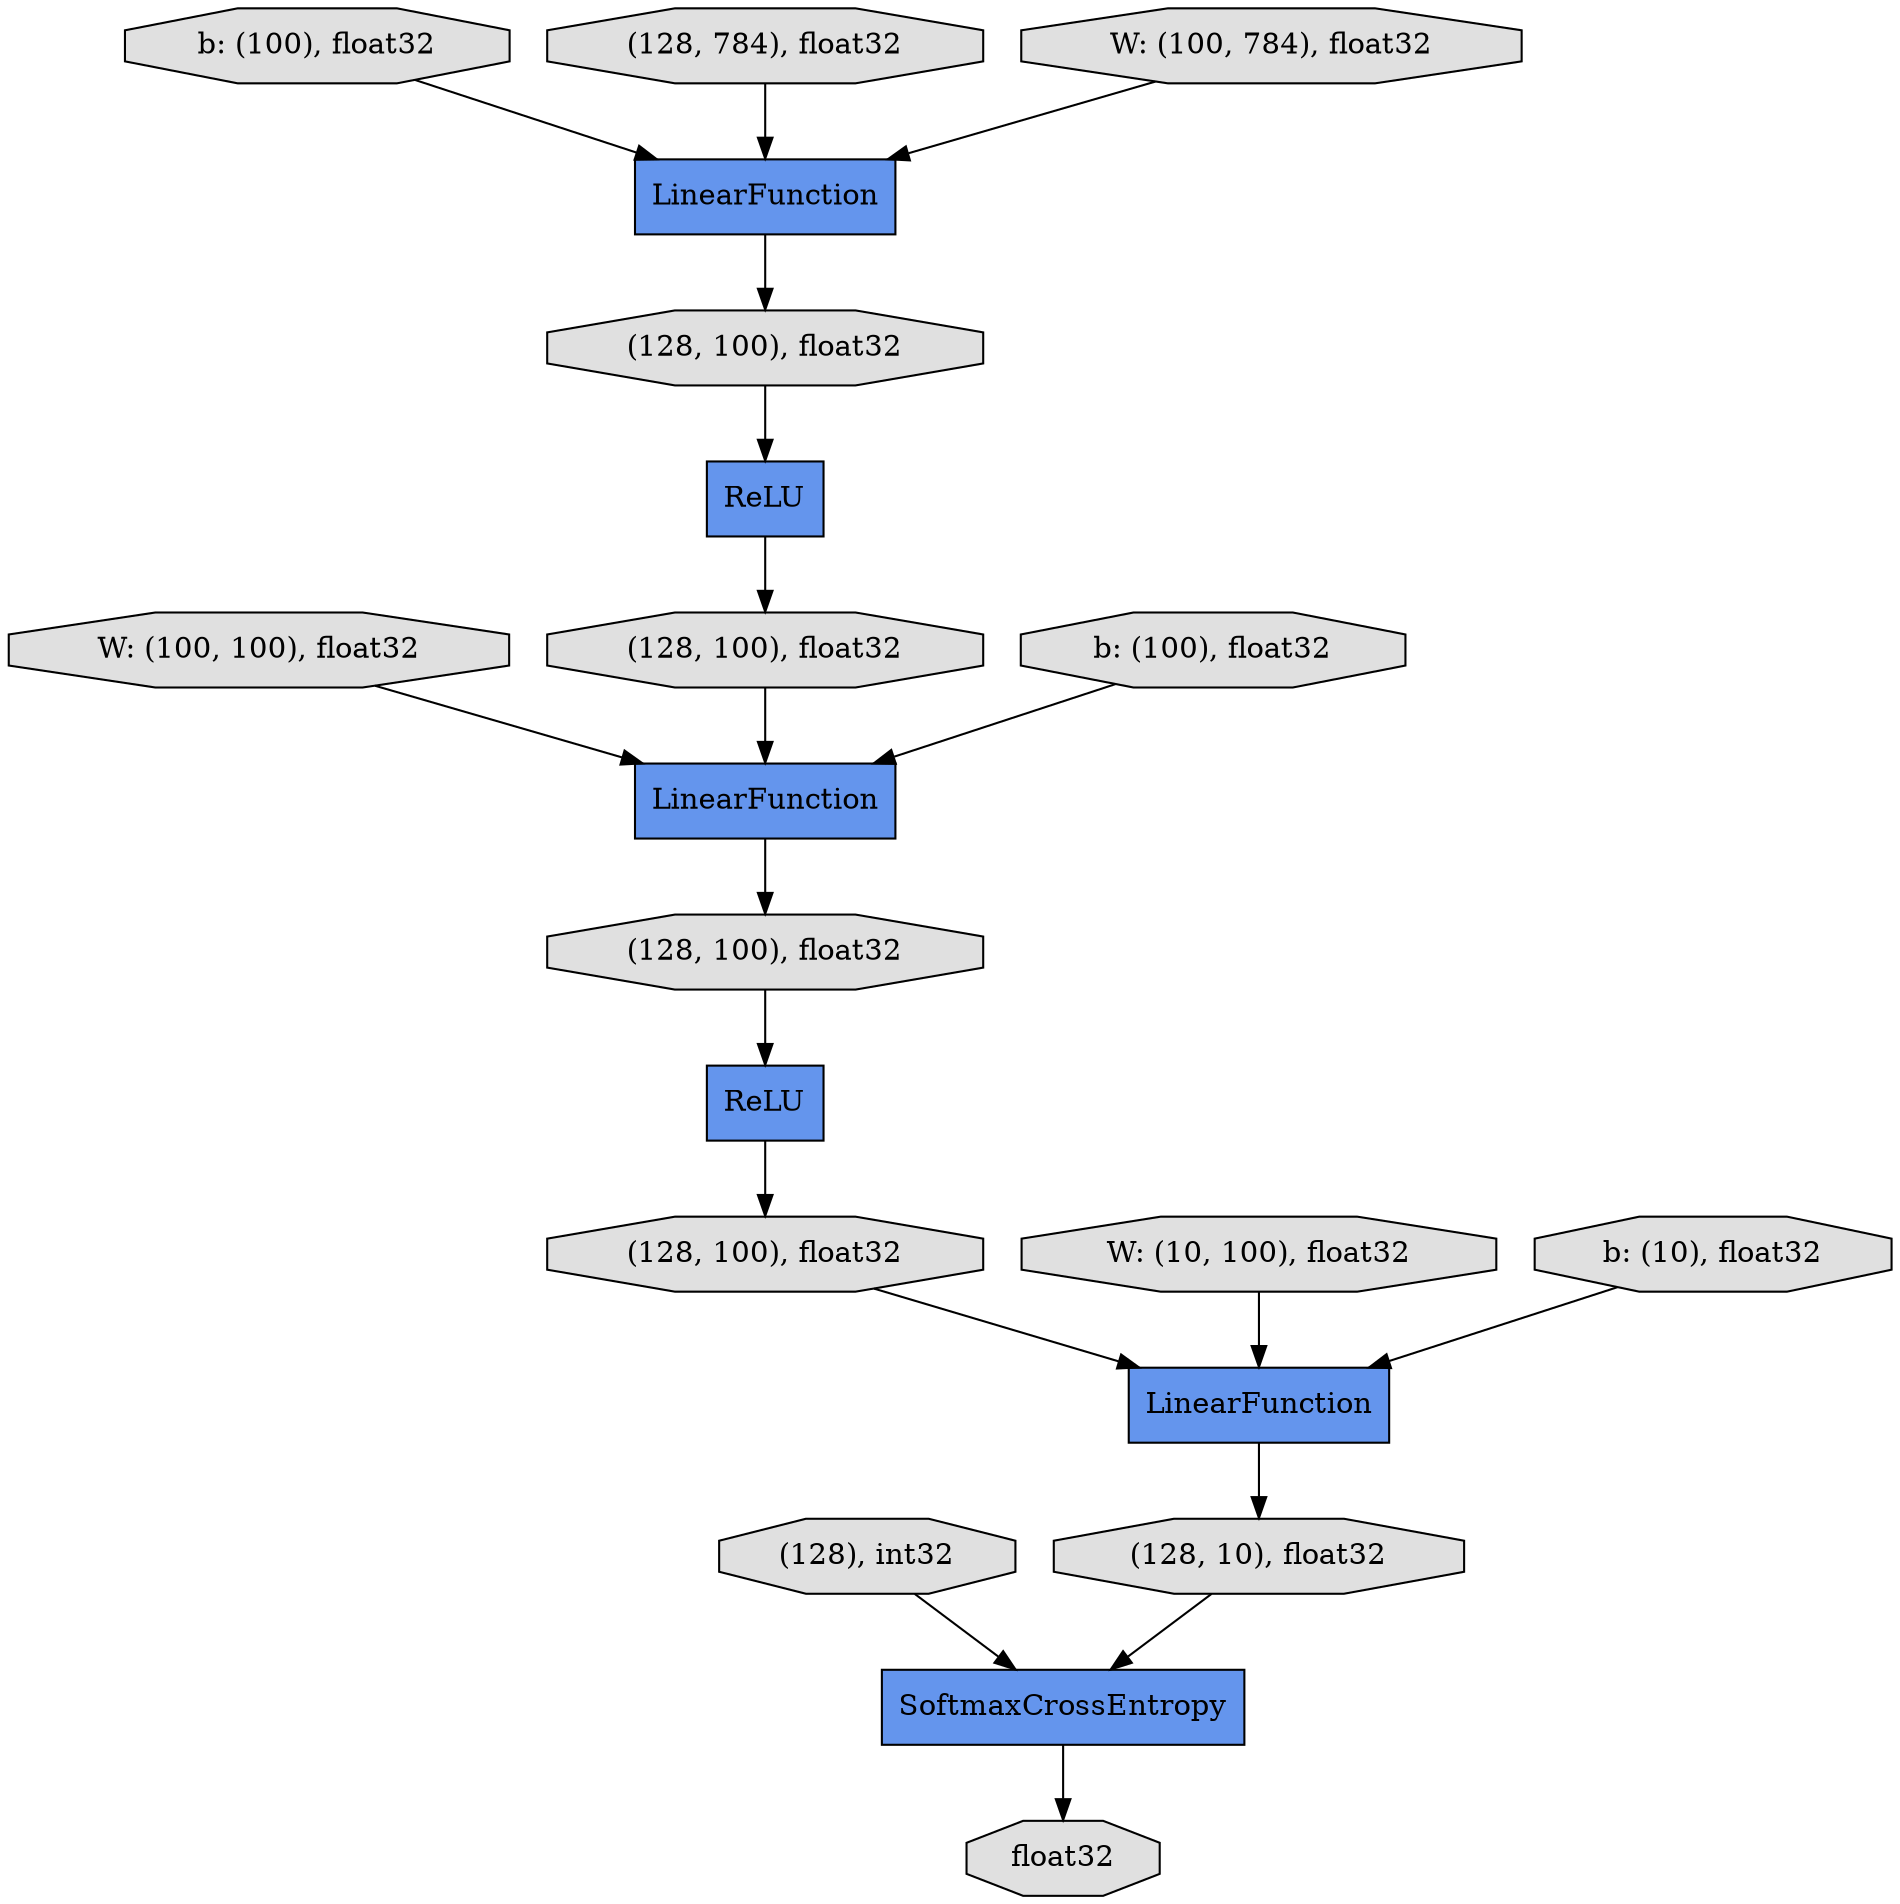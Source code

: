 digraph graphname{rankdir=TB;4910585952 [label="(128, 10), float32",shape="octagon",fillcolor="#E0E0E0",style="filled"];4910586064 [label="(128), int32",shape="octagon",fillcolor="#E0E0E0",style="filled"];4910586176 [label="float32",shape="octagon",fillcolor="#E0E0E0",style="filled"];4910584440 [label="LinearFunction",shape="record",fillcolor="#6495ED",style="filled"];4910404272 [label="b: (100), float32",shape="octagon",fillcolor="#E0E0E0",style="filled"];4910584552 [label="ReLU",shape="record",fillcolor="#6495ED",style="filled"];4910584608 [label="(128, 784), float32",shape="octagon",fillcolor="#E0E0E0",style="filled"];4910584776 [label="(128, 100), float32",shape="octagon",fillcolor="#E0E0E0",style="filled"];4910404776 [label="W: (100, 100), float32",shape="octagon",fillcolor="#E0E0E0",style="filled"];4910585056 [label="SoftmaxCrossEntropy",shape="record",fillcolor="#6495ED",style="filled"];4910585112 [label="(128, 100), float32",shape="octagon",fillcolor="#E0E0E0",style="filled"];4910585168 [label="LinearFunction",shape="record",fillcolor="#6495ED",style="filled"];4910585224 [label="ReLU",shape="record",fillcolor="#6495ED",style="filled"];4910405000 [label="b: (100), float32",shape="octagon",fillcolor="#E0E0E0",style="filled"];4910585336 [label="(128, 100), float32",shape="octagon",fillcolor="#E0E0E0",style="filled"];4910585560 [label="(128, 100), float32",shape="octagon",fillcolor="#E0E0E0",style="filled"];4910405336 [label="W: (10, 100), float32",shape="octagon",fillcolor="#E0E0E0",style="filled"];4910585728 [label="LinearFunction",shape="record",fillcolor="#6495ED",style="filled"];4910268368 [label="W: (100, 784), float32",shape="octagon",fillcolor="#E0E0E0",style="filled"];4910405616 [label="b: (10), float32",shape="octagon",fillcolor="#E0E0E0",style="filled"];4910404776 -> 4910585168;4910405616 -> 4910585728;4910584776 -> 4910584552;4910585056 -> 4910586176;4910586064 -> 4910585056;4910585728 -> 4910585952;4910584608 -> 4910584440;4910585168 -> 4910585336;4910268368 -> 4910584440;4910585560 -> 4910585728;4910405336 -> 4910585728;4910585336 -> 4910585224;4910585952 -> 4910585056;4910404272 -> 4910584440;4910584552 -> 4910585112;4910585112 -> 4910585168;4910585224 -> 4910585560;4910584440 -> 4910584776;4910405000 -> 4910585168;}